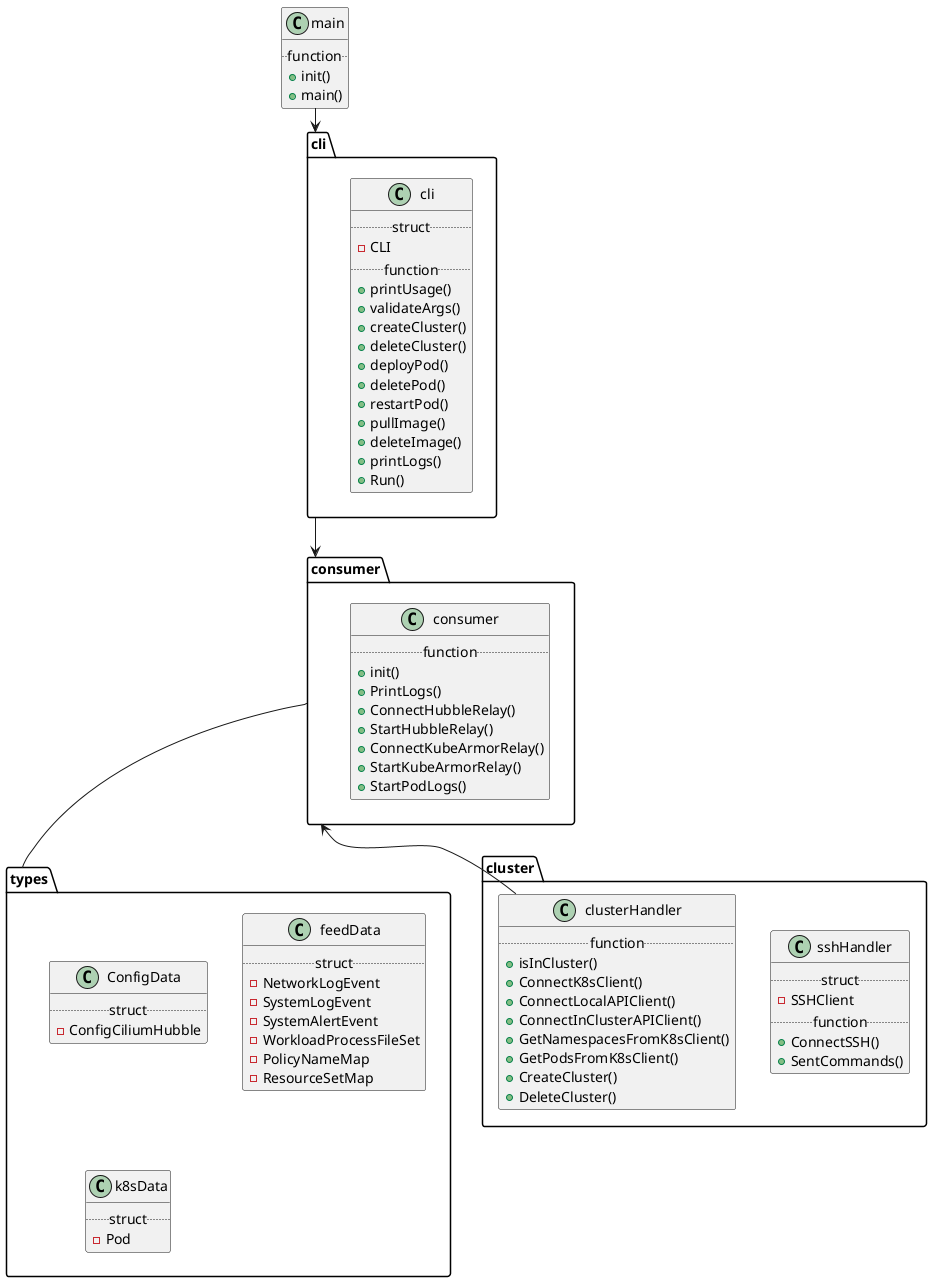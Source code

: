 @startuml
    
    class main {
        ..function..
        + init()
        + main()
    }

    package cli <<Folder>> {
        class cli {
            ..struct..
            - CLI 
            ..function..
            + printUsage() 
            + validateArgs() 
            + createCluster() 
            + deleteCluster() 
            + deployPod() 
            + deletePod() 
            + restartPod()
            + pullImage()
            + deleteImage()
            + printLogs()
            + Run() 
        }
    }


    package types <<Folder>>{
        class ConfigData{
            ..struct..
            - ConfigCiliumHubble
        }
        class feedData{
            ..struct..
            - NetworkLogEvent
            - SystemLogEvent
            - SystemAlertEvent
            - WorkloadProcessFileSet
            - PolicyNameMap
            - ResourceSetMap
        }
        class k8sData {
            ..struct..
            - Pod
        }
    }

    package consumer <<Folder>>{
        class consumer {
            ..function..
            + init()
            + PrintLogs()
            + ConnectHubbleRelay()
            + StartHubbleRelay()
            + ConnectKubeArmorRelay()
            + StartKubeArmorRelay()
            + StartPodLogs()
        }
    }

    package cluster <<Folder>> {
        class sshHandler {
            ..struct..
            - SSHClient
            ..function..
            + ConnectSSH()
            + SentCommands()
        }
        class clusterHandler {
            ..function..
            + isInCluster()
            + ConnectK8sClient()
            + ConnectLocalAPIClient()
            + ConnectInClusterAPIClient()
            + GetNamespacesFromK8sClient()
            + GetPodsFromK8sClient()
            + CreateCluster()
            + DeleteCluster()
        }
    }

consumer --types

main --> cli
cli --> consumer
consumer <-- clusterHandler
@enduml
